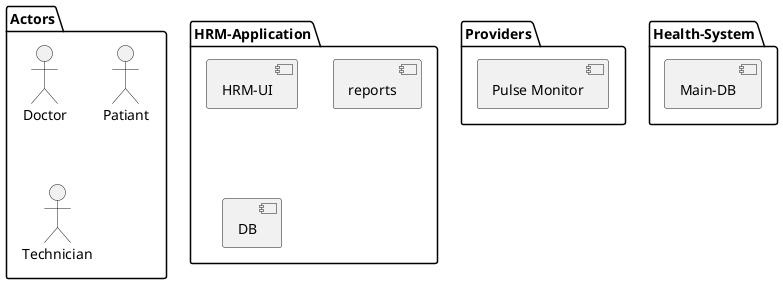 ' Use VSCode + PlantUML-plugin, to visualize

@startuml

package "Actors" {
    actor :Doctor: as Doctor
    actor :Patiant: as patiant
    actor :Technician: as Technician
}

package "Providers" {
    component [Pulse Monitor] as PulseMonitor
}

package "HRM-Application" {
    component [HRM-UI] as HRM_app
    component [reports] as export_report
    database [DB] as app_DB
}

package "Health-System" {
    component [Main-DB] as HS_MainDB
}

@enduml
